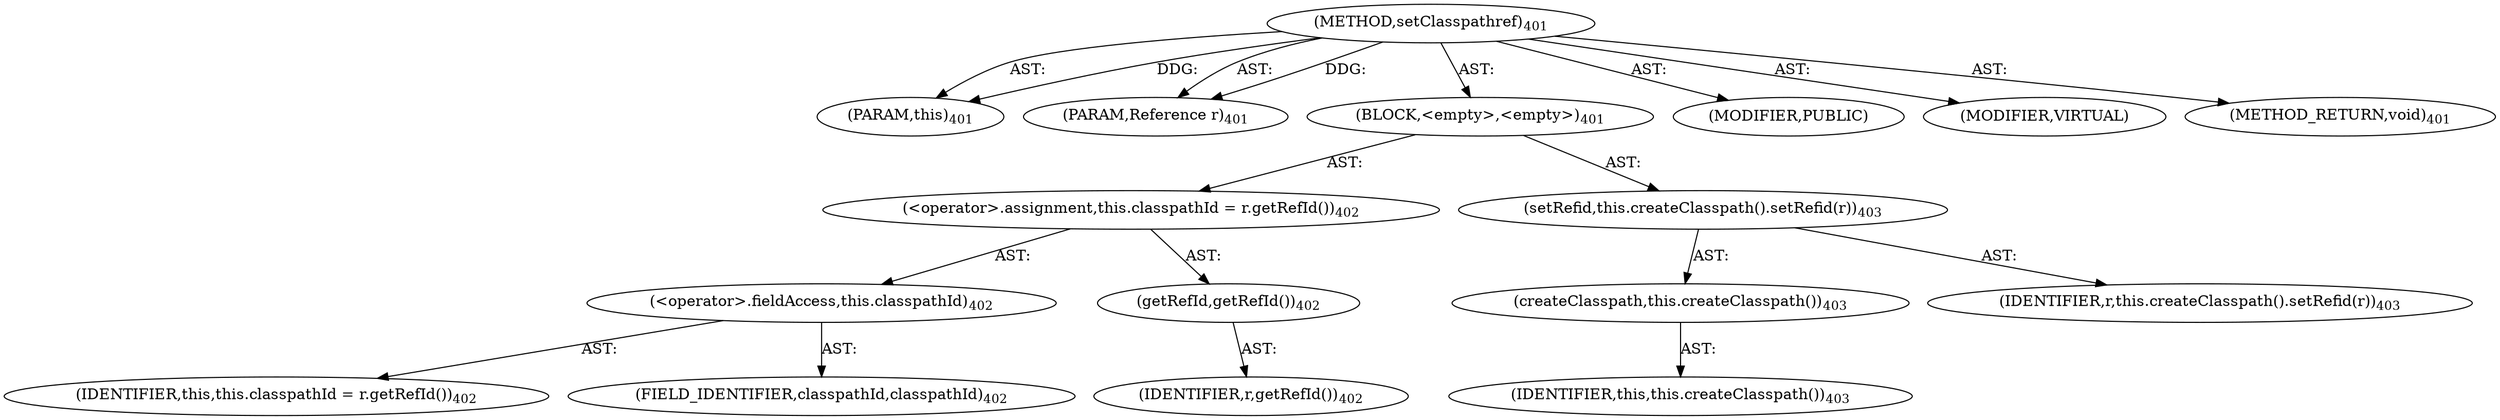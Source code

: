 digraph "setClasspathref" {  
"111669149709" [label = <(METHOD,setClasspathref)<SUB>401</SUB>> ]
"115964116995" [label = <(PARAM,this)<SUB>401</SUB>> ]
"115964117030" [label = <(PARAM,Reference r)<SUB>401</SUB>> ]
"25769803808" [label = <(BLOCK,&lt;empty&gt;,&lt;empty&gt;)<SUB>401</SUB>> ]
"30064771176" [label = <(&lt;operator&gt;.assignment,this.classpathId = r.getRefId())<SUB>402</SUB>> ]
"30064771177" [label = <(&lt;operator&gt;.fieldAccess,this.classpathId)<SUB>402</SUB>> ]
"68719476743" [label = <(IDENTIFIER,this,this.classpathId = r.getRefId())<SUB>402</SUB>> ]
"55834574862" [label = <(FIELD_IDENTIFIER,classpathId,classpathId)<SUB>402</SUB>> ]
"30064771178" [label = <(getRefId,getRefId())<SUB>402</SUB>> ]
"68719476860" [label = <(IDENTIFIER,r,getRefId())<SUB>402</SUB>> ]
"30064771179" [label = <(setRefid,this.createClasspath().setRefid(r))<SUB>403</SUB>> ]
"30064771180" [label = <(createClasspath,this.createClasspath())<SUB>403</SUB>> ]
"68719476744" [label = <(IDENTIFIER,this,this.createClasspath())<SUB>403</SUB>> ]
"68719476861" [label = <(IDENTIFIER,r,this.createClasspath().setRefid(r))<SUB>403</SUB>> ]
"133143986211" [label = <(MODIFIER,PUBLIC)> ]
"133143986212" [label = <(MODIFIER,VIRTUAL)> ]
"128849018893" [label = <(METHOD_RETURN,void)<SUB>401</SUB>> ]
  "111669149709" -> "115964116995"  [ label = "AST: "] 
  "111669149709" -> "115964117030"  [ label = "AST: "] 
  "111669149709" -> "25769803808"  [ label = "AST: "] 
  "111669149709" -> "133143986211"  [ label = "AST: "] 
  "111669149709" -> "133143986212"  [ label = "AST: "] 
  "111669149709" -> "128849018893"  [ label = "AST: "] 
  "25769803808" -> "30064771176"  [ label = "AST: "] 
  "25769803808" -> "30064771179"  [ label = "AST: "] 
  "30064771176" -> "30064771177"  [ label = "AST: "] 
  "30064771176" -> "30064771178"  [ label = "AST: "] 
  "30064771177" -> "68719476743"  [ label = "AST: "] 
  "30064771177" -> "55834574862"  [ label = "AST: "] 
  "30064771178" -> "68719476860"  [ label = "AST: "] 
  "30064771179" -> "30064771180"  [ label = "AST: "] 
  "30064771179" -> "68719476861"  [ label = "AST: "] 
  "30064771180" -> "68719476744"  [ label = "AST: "] 
  "111669149709" -> "115964116995"  [ label = "DDG: "] 
  "111669149709" -> "115964117030"  [ label = "DDG: "] 
}
